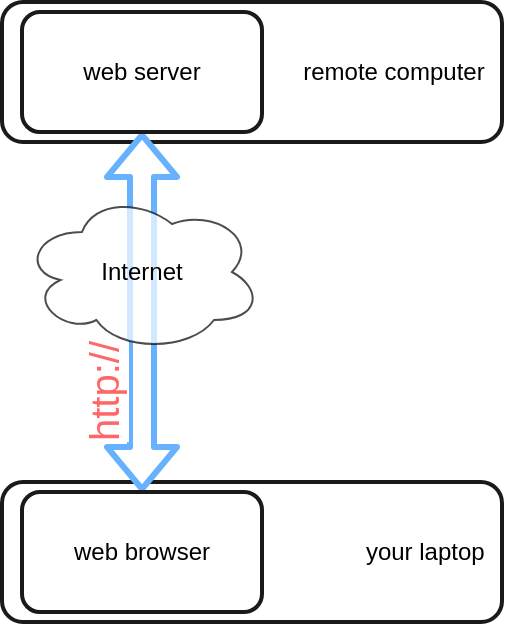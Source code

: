 <mxfile>
    <diagram id="xyXO6wSH60VyrmZKR-9f" name="Page-1">
        <mxGraphModel dx="517" dy="539" grid="1" gridSize="10" guides="1" tooltips="1" connect="1" arrows="1" fold="1" page="1" pageScale="1" pageWidth="850" pageHeight="1100" background="#ffffff" math="0" shadow="0">
            <root>
                <mxCell id="0"/>
                <mxCell id="1" parent="0"/>
                <mxCell id="8" value="your laptop&amp;nbsp;&amp;nbsp;" style="rounded=1;whiteSpace=wrap;html=1;align=right;strokeColor=#1A1A1A;strokeWidth=2;" parent="1" vertex="1">
                    <mxGeometry x="70" y="275" width="250" height="70" as="geometry"/>
                </mxCell>
                <mxCell id="7" value="&lt;div style=&quot;text-align: right&quot;&gt;&lt;span style=&quot;letter-spacing: 0px&quot;&gt;remote computer&amp;nbsp;&amp;nbsp;&lt;/span&gt;&lt;/div&gt;" style="rounded=1;whiteSpace=wrap;html=1;align=right;strokeColor=#1A1A1A;strokeWidth=2;" parent="1" vertex="1">
                    <mxGeometry x="70" y="35" width="250" height="70" as="geometry"/>
                </mxCell>
                <mxCell id="5" value="" style="shape=flexArrow;endArrow=classic;startArrow=classic;html=1;fillColor=#ffffff;exitX=0.5;exitY=0;entryX=0.5;entryY=1;strokeWidth=3;strokeColor=#66B2FF;" parent="1" source="3" target="2" edge="1">
                    <mxGeometry width="50" height="50" relative="1" as="geometry">
                        <mxPoint x="115" y="150" as="sourcePoint"/>
                        <mxPoint x="140" y="110" as="targetPoint"/>
                    </mxGeometry>
                </mxCell>
                <mxCell id="6" value="&lt;font style=&quot;font-size: 20px&quot;&gt;http://&lt;/font&gt;" style="text;html=1;resizable=0;points=[];align=center;verticalAlign=middle;labelBackgroundColor=#ffffff;rotation=-90;fontColor=#FF6666;" parent="5" vertex="1" connectable="0">
                    <mxGeometry x="0.578" y="1" relative="1" as="geometry">
                        <mxPoint x="-19" y="92" as="offset"/>
                    </mxGeometry>
                </mxCell>
                <mxCell id="2" value="web server" style="rounded=1;whiteSpace=wrap;html=1;strokeColor=#1A1A1A;strokeWidth=2;" parent="1" vertex="1">
                    <mxGeometry x="80" y="40" width="120" height="60" as="geometry"/>
                </mxCell>
                <mxCell id="3" value="web browser" style="rounded=1;whiteSpace=wrap;html=1;strokeColor=#1A1A1A;strokeWidth=2;" parent="1" vertex="1">
                    <mxGeometry x="80" y="280" width="120" height="60" as="geometry"/>
                </mxCell>
                <mxCell id="4" value="Internet" style="ellipse;shape=cloud;whiteSpace=wrap;html=1;opacity=70;" parent="1" vertex="1">
                    <mxGeometry x="80" y="130" width="120" height="80" as="geometry"/>
                </mxCell>
            </root>
        </mxGraphModel>
    </diagram>
</mxfile>